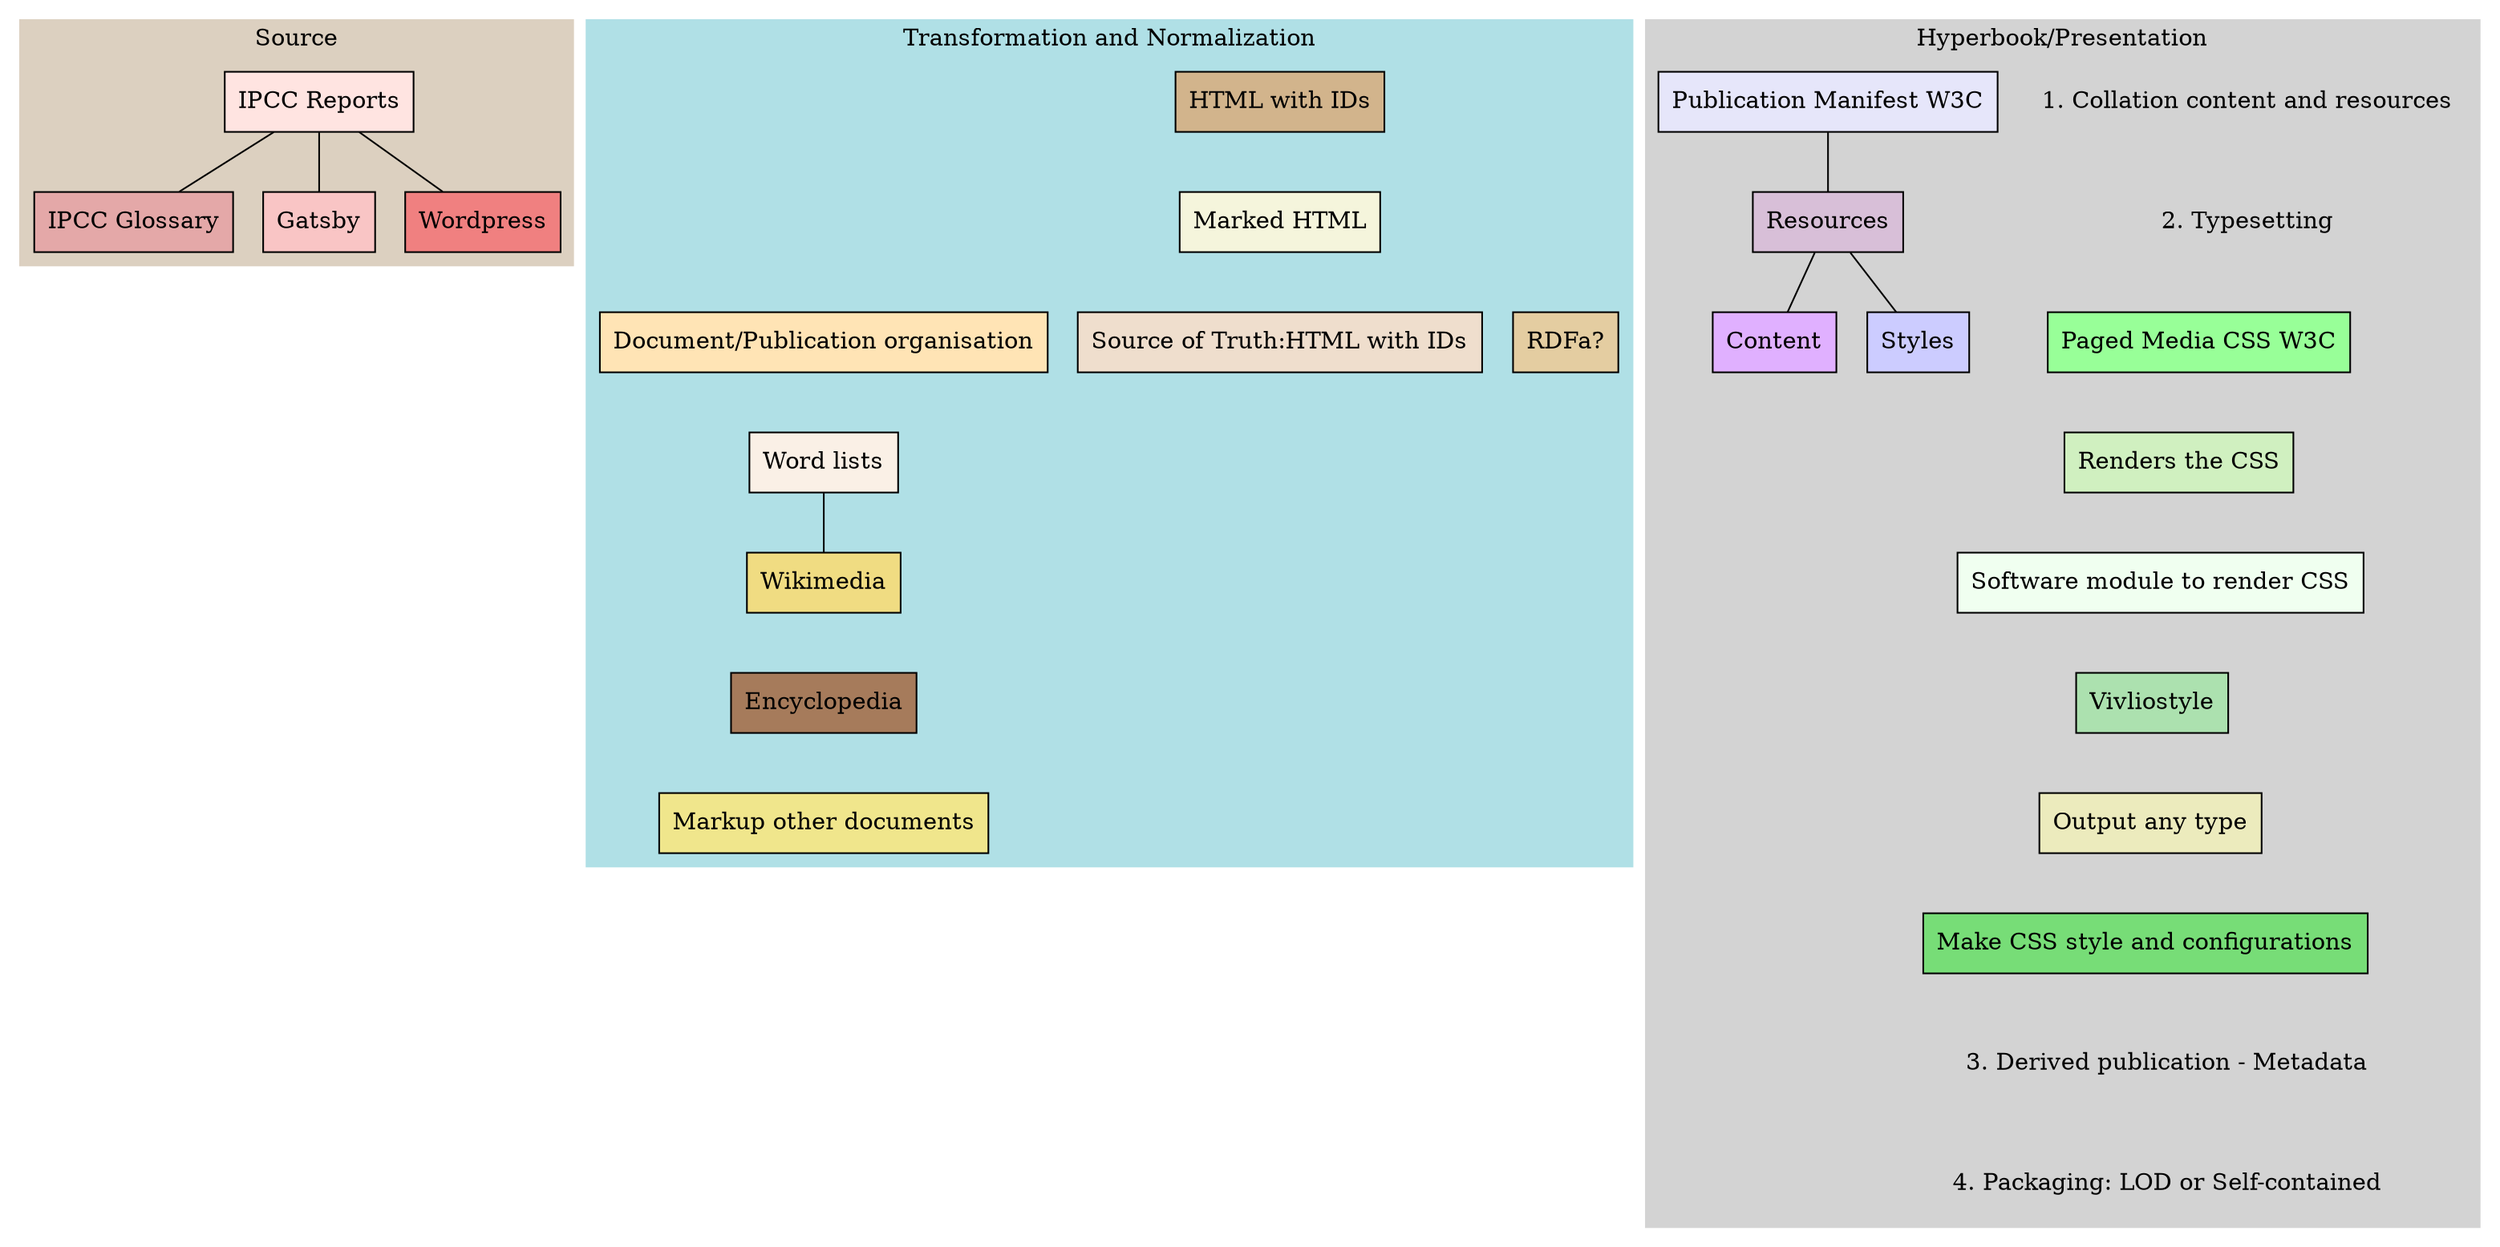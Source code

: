 digraph Hyperbook { //Creates a rected graph called Hyperbook
    subgraph cluster_source{ //Creates a subgraph called source
        label="Source";
        color= "#DCD0C0";
        style=filled;
        //Label Source: Gather raw content from IPCC Reports, glossaries, and other platforms.

        //Define the nodes IPCC Reports and IPCC Glossary in the source subgraph
        "IPCC Reports" [shape="box", style="filled", fillcolor="#FFE4E1"];
        "IPCC Glossary" [shape="box", style="filled", fillcolor="#E4A8A8"];
        //IPCC Reports: Source documents, likely containing scientific data, analysis, and conclusions.
        //IPCC Glossary: A specialized glossary providing definitions of terms used in IPCC Reports.

        // Define the edges between nodes in the source subgraph
        "IPCC Reports"->"IPCC Glossary" [arrowhead="fused"] 
        "Gatsby" [shape="box", style="filled", fillcolor="#F9C5C5"];
        "Wordpress" [shape="box", style="filled", fillcolor="#F08080"];
        "IPCC Reports"-> "Gatsby" [arrowhead="fused"];
        "IPCC Reports"-> "Wordpress" [arrowhead="fused"];
        //Gatsby: Tools for building web-based presentations.
        //Wordpress: Platform for managing and publishing content.

    }
    
        subgraph cluster_Transformation_and_Normalization{ //Creates a subgraph called Transformation and Normalization
        label="Transformation and Normalization";
        color="#B0E0E6";
        style=filled;
        //Label Transformation and Normalization: The process of converting raw content into a structured format suitable for publication.

        //Defining the nodes and attributes in the Transformation and Normalization
        "HTML with IDs" [shape="box", style="filled", fillcolor="#D2B48C"];
        "Marked HTML" [shape="box", style="filled", fillcolor="#F5F5DC"];
        "Document/Publication organisation" [shape="box", style="filled", fillcolor="#FFE4B5"];
        "Source of Truth:HTML with IDs" [shape="box", style="filled", fillcolor="#EFDECD"];
        "RDFa?" [shape="box", style="filled", fillcolor="#E4CDA1",];
        "Word lists" [shape="box", style="filled", fillcolor="#FAF0E6"];
        "Wikimedia" [shape="box", style="filled", fillcolor="#F0DC82"];
        "Encyclopedia" [shape="box", style="filled", fillcolor="#A67B5B"];
        "Markup other documents" [shape="box", style="filled", fillcolor="#F0E68C"];
        //Document/Publishing Organization: Structuring the content logically.
        //Source of Truth: HTML with IDs: Creating a standardized HTML format with unique identifiers.
        //RDFa?: Adding semantic markup for machine readability.
        //HTML with IDs: Refining the HTML structure.
        //Marked HTML: Applying additional markup for styling or linking.
        //Word lists: Extracting key terms for indexing or cross-referencing.
        //Wikimedia: Integrating external resources for enrichment.
        //Encyclopedia: Referencing additional contextual information.
        //Markup other documents: Ensuring consistency across related documents.
        
        // Define the edges between nodes in Transformation and Normalization
        "HTML with IDs"->"Marked HTML" [style=invis];
        "Word lists"->"Wikimedia" [arrowhead="fused"]
        "Marked HTML"->"Document/Publication organisation" [style=invis];
        "Marked HTML"->"Source of Truth:HTML with IDs" [style=invis];
        "Marked HTML"->"RDFa?" [style=invis];
        "Document/Publication organisation"->"Word lists" [style=invis];
        "Wikimedia"->"Encyclopedia" [style=invis];
        "Encyclopedia"->"Markup other documents" [style=invis];
    }
    
    // Creates a subgraph called Hyperbook/Presentation
    subgraph cluster_Hyperbook_Presentation {
        label="Hyperbook/Presentation";
        style=filled;
        color="#D3D3D3";
        //Label Hyperbook/Presentation: The final output format for the content, likely a web-based or digital publication.
        
        // Node definitions of Hyperbook/Presentation
        "1. Collation content and resources" [shape="none"];
        "Publication Manifest W3C" [shape="box", style="filled", fillcolor="#E6E6FA"];
        "Resources" [shape="box", style="filled", fillcolor="#D8BFD8"];
        "Content" [shape="box", style="filled", fillcolor="#E0B0FF"];
        "Styles" [shape="box", style="filled", fillcolor="#CCCCFF"];
        //Collation content and resources: Gathers all necessary content and assets.
        //Publication Manifest W3C: Configures the overall presentation.
        //Typesetting: Formats the content visually.
        //Resources: Includes content and styles.
        //Content: Text and media.
        //Styles: CSS for styling.

        // Edges for sections of Hyperbook/Presentation
        "Publication Manifest W3C" -> "Resources" [arrowhead="fused"];
        "Resources" -> "Content" [arrowhead="fused"];
        "Resources" -> "Styles" [arrowhead="fused"];

        // Additional nodes in Hyperbook/Presentation
        "2. Typesetting" [shape="none"];
        "Paged Media CSS W3C" [shape="box", style="filled", fillcolor="#98FF98"];
        "Renders the CSS" [shape="box", style="filled", fillcolor="#D0F0C0"];
        "Software module to render CSS" [shape="box", style="filled", fillcolor="#F0FFF0"];
        "Vivliostyle" [shape="box", style="filled", fillcolor="#ACE1AF"];
        "Output any type" [shape="box", style="filled", fillcolor="#ECEBBD"];
        "Make CSS style and configurations" [shape="box", style="filled", fillcolor="#77DD77"];
        //Paged Media CSS W3C: Styles paginated content.
        //Renders the CSS: Applies CSS styles.
        //Software module to render CSS: Tool for rendering styled content.
        //Vivliostyle: Typesetting engine.
        //Output any type: Generates outputs in various formats.
        //Make CSS style and configurations: Customizes styles and configurations.
        
         "2. Typesetting"-> "Paged Media CSS W3C" [style=invis];
         "Paged Media CSS W3C"->"Renders the CSS" [style=invis];
         "Renders the CSS"-> "Software module to render CSS" [style=invis];
         "Software module to render CSS"->"Vivliostyle" [style=invis];
         "Vivliostyle"->"Output any type" [style=invis];
         "Output any type"->"Make CSS style and configurations" [style=invis];
        
        "3. Derived publication - Metadata" [shape="none"];
        "4. Packaging: LOD or Self-contained" [shape="none"];
        //Derived publication - Metadata: Creates metadata for the publication.
        //Packaging: LOD or Self-contained: Packages the publication in a standardized or self-contained format.

        // Invisible edges to enforce vertical ordering
        "1. Collation content and resources" -> "2. Typesetting" [style=invis];
        "2. Typesetting" -> "3. Derived publication - Metadata" [style=invis];
        
        "Make CSS style and configurations"->"3. Derived publication - Metadata" [style=invis];
        "3. Derived publication - Metadata" -> "4. Packaging: LOD or Self-contained" [style=invis];

        // Rank constraint to ensure proper alignment
        { rank=same; "1. Collation content and resources"; }
        { rank=same; "2. Typesetting"; }
        { rank=same; "3. Derived publication - Metadata"; }
        { rank=same; "4. Packaging: LOD or Self-contained"; }
    }

}